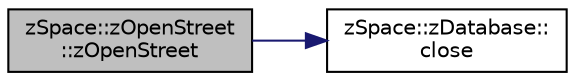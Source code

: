 digraph "zSpace::zOpenStreet::zOpenStreet"
{
 // LATEX_PDF_SIZE
  edge [fontname="Helvetica",fontsize="10",labelfontname="Helvetica",labelfontsize="10"];
  node [fontname="Helvetica",fontsize="10",shape=record];
  rankdir="LR";
  Node2 [label="zSpace::zOpenStreet\l::zOpenStreet",height=0.2,width=0.4,color="black", fillcolor="grey75", style="filled", fontcolor="black",tooltip="Overloaded constructor."];
  Node2 -> Node3 [color="midnightblue",fontsize="10",style="solid",fontname="Helvetica"];
  Node3 [label="zSpace::zDatabase::\lclose",height=0.2,width=0.4,color="black", fillcolor="white", style="filled",URL="$classz_space_1_1z_database.html#a9635bd71ecb4d2dd1e8c941f94fcf1c4",tooltip="This method closes the current database."];
}
